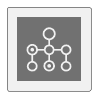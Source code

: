@startuml 

!include <awslib/AWSCommon>
!include <awslib/Compute/Batch.puml>

rectangle "<$Batch>" 

'NOTE that if we add a more than one call - nothing happens! We're missing an "as x"
rectangle "<$Batch>" 

@enduml

